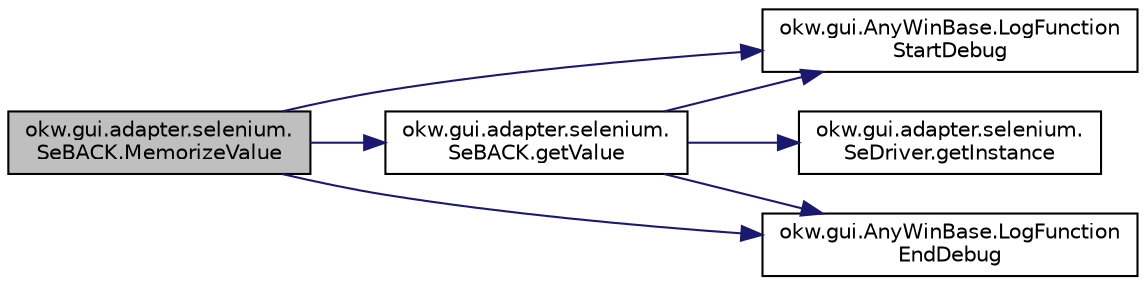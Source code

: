 digraph "okw.gui.adapter.selenium.SeBACK.MemorizeValue"
{
 // INTERACTIVE_SVG=YES
  edge [fontname="Helvetica",fontsize="10",labelfontname="Helvetica",labelfontsize="10"];
  node [fontname="Helvetica",fontsize="10",shape=record];
  rankdir="LR";
  Node17 [label="okw.gui.adapter.selenium.\lSeBACK.MemorizeValue",height=0.2,width=0.4,color="black", fillcolor="grey75", style="filled", fontcolor="black"];
  Node17 -> Node18 [color="midnightblue",fontsize="10",style="solid",fontname="Helvetica"];
  Node18 [label="okw.gui.AnyWinBase.LogFunction\lStartDebug",height=0.2,width=0.4,color="black", fillcolor="white", style="filled",URL="$classokw_1_1gui_1_1_any_win_base.html#abaab572bdbed7b471f659d5dd8c76853",tooltip="Diese Methode ruft die Methode Logger.Instance.LogFunctionStartDebug(fps_FunctionName), und erweitert den gegebenen Methodenname in fps_FunctionName mit this.GetType().FullName um den Klassenbezeichner. "];
  Node17 -> Node19 [color="midnightblue",fontsize="10",style="solid",fontname="Helvetica"];
  Node19 [label="okw.gui.adapter.selenium.\lSeBACK.getValue",height=0.2,width=0.4,color="black", fillcolor="white", style="filled",URL="$classokw_1_1gui_1_1adapter_1_1selenium_1_1_se_b_a_c_k.html#a3ae904c5e3f77f8951369db620f6edd3",tooltip="Liest den aktuellen Wert der URL aus. "];
  Node19 -> Node18 [color="midnightblue",fontsize="10",style="solid",fontname="Helvetica"];
  Node19 -> Node20 [color="midnightblue",fontsize="10",style="solid",fontname="Helvetica"];
  Node20 [label="okw.gui.adapter.selenium.\lSeDriver.getInstance",height=0.2,width=0.4,color="black", fillcolor="white", style="filled",URL="$classokw_1_1gui_1_1adapter_1_1selenium_1_1_se_driver.html#acb82765e99981ecc210e7599bbc2c639",tooltip="Gibt die Instance für die einzige Instanz dieser Klasse zurück. "];
  Node19 -> Node21 [color="midnightblue",fontsize="10",style="solid",fontname="Helvetica"];
  Node21 [label="okw.gui.AnyWinBase.LogFunction\lEndDebug",height=0.2,width=0.4,color="black", fillcolor="white", style="filled",URL="$classokw_1_1gui_1_1_any_win_base.html#a51cf50ace21902b3a5359316f53a7f3e",tooltip="Methode ruft die Methode Logger.Instance.LogFunctionEndDebug() auf. "];
  Node17 -> Node21 [color="midnightblue",fontsize="10",style="solid",fontname="Helvetica"];
}
